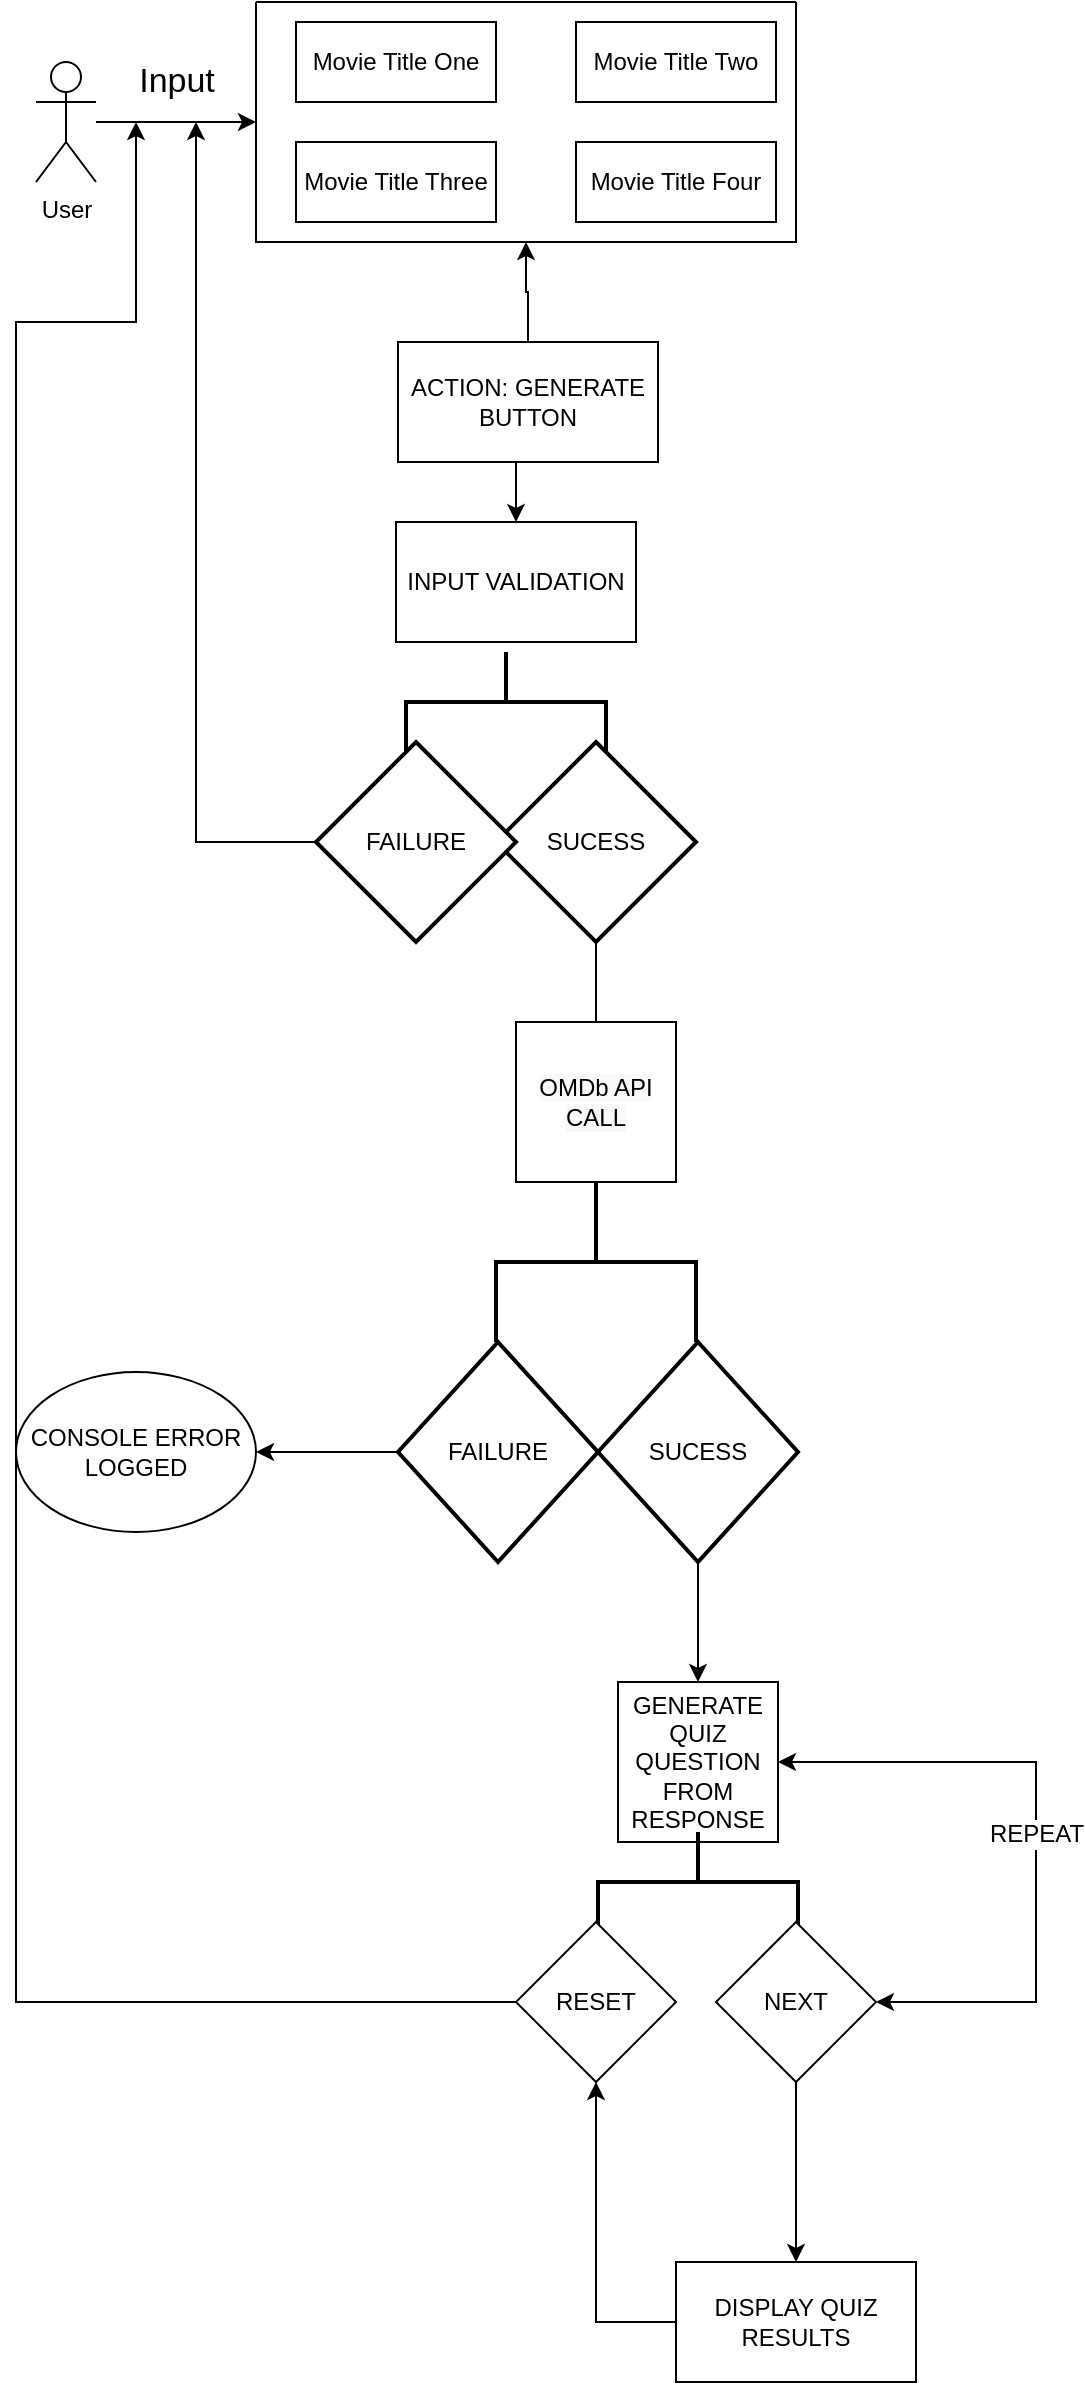 <mxfile version="16.2.6" type="github">
  <diagram id="kgpKYQtTHZ0yAKxKKP6v" name="Page-1">
    <mxGraphModel dx="946" dy="519" grid="1" gridSize="10" guides="1" tooltips="1" connect="1" arrows="1" fold="1" page="1" pageScale="1" pageWidth="850" pageHeight="1400" math="0" shadow="0">
      <root>
        <mxCell id="0" />
        <mxCell id="1" parent="0" />
        <mxCell id="gvETrFZi3rhWp5jrXpTd-1" value="User" style="shape=umlActor;verticalLabelPosition=bottom;verticalAlign=top;html=1;outlineConnect=0;" vertex="1" parent="1">
          <mxGeometry x="30" y="40" width="30" height="60" as="geometry" />
        </mxCell>
        <mxCell id="gvETrFZi3rhWp5jrXpTd-2" value="Movie Title One" style="rounded=0;whiteSpace=wrap;html=1;" vertex="1" parent="1">
          <mxGeometry x="160" y="20" width="100" height="40" as="geometry" />
        </mxCell>
        <mxCell id="gvETrFZi3rhWp5jrXpTd-3" value="Movie Title Two" style="rounded=0;whiteSpace=wrap;html=1;" vertex="1" parent="1">
          <mxGeometry x="300" y="20" width="100" height="40" as="geometry" />
        </mxCell>
        <mxCell id="gvETrFZi3rhWp5jrXpTd-4" value="Movie Title Three" style="rounded=0;whiteSpace=wrap;html=1;" vertex="1" parent="1">
          <mxGeometry x="160" y="80" width="100" height="40" as="geometry" />
        </mxCell>
        <mxCell id="gvETrFZi3rhWp5jrXpTd-5" value="Movie Title Four" style="rounded=0;whiteSpace=wrap;html=1;" vertex="1" parent="1">
          <mxGeometry x="300" y="80" width="100" height="40" as="geometry" />
        </mxCell>
        <mxCell id="gvETrFZi3rhWp5jrXpTd-8" value="" style="endArrow=classic;html=1;rounded=0;entryX=0;entryY=0.5;entryDx=0;entryDy=0;" edge="1" parent="1" source="gvETrFZi3rhWp5jrXpTd-1" target="gvETrFZi3rhWp5jrXpTd-12">
          <mxGeometry width="50" height="50" relative="1" as="geometry">
            <mxPoint x="400" y="290" as="sourcePoint" />
            <mxPoint x="450" y="240" as="targetPoint" />
            <Array as="points" />
          </mxGeometry>
        </mxCell>
        <mxCell id="gvETrFZi3rhWp5jrXpTd-13" value="Input" style="edgeLabel;html=1;align=center;verticalAlign=middle;resizable=0;points=[];fontSize=17;" vertex="1" connectable="0" parent="gvETrFZi3rhWp5jrXpTd-8">
          <mxGeometry x="0.18" y="-2" relative="1" as="geometry">
            <mxPoint x="-7" y="-22" as="offset" />
          </mxGeometry>
        </mxCell>
        <mxCell id="gvETrFZi3rhWp5jrXpTd-12" value="" style="swimlane;startSize=0;" vertex="1" parent="1">
          <mxGeometry x="140" y="10" width="270" height="120" as="geometry">
            <mxRectangle x="140" y="10" width="50" height="40" as="alternateBounds" />
          </mxGeometry>
        </mxCell>
        <mxCell id="gvETrFZi3rhWp5jrXpTd-28" style="edgeStyle=orthogonalEdgeStyle;rounded=0;orthogonalLoop=1;jettySize=auto;html=1;entryX=0.5;entryY=1;entryDx=0;entryDy=0;" edge="1" parent="1" source="gvETrFZi3rhWp5jrXpTd-16" target="gvETrFZi3rhWp5jrXpTd-12">
          <mxGeometry relative="1" as="geometry" />
        </mxCell>
        <mxCell id="gvETrFZi3rhWp5jrXpTd-41" style="edgeStyle=orthogonalEdgeStyle;rounded=0;orthogonalLoop=1;jettySize=auto;html=1;exitX=0.5;exitY=1;exitDx=0;exitDy=0;entryX=0.5;entryY=0;entryDx=0;entryDy=0;" edge="1" parent="1" source="gvETrFZi3rhWp5jrXpTd-16" target="gvETrFZi3rhWp5jrXpTd-19">
          <mxGeometry relative="1" as="geometry" />
        </mxCell>
        <mxCell id="gvETrFZi3rhWp5jrXpTd-16" value="ACTION: GENERATE BUTTON" style="whiteSpace=wrap;html=1;" vertex="1" parent="1">
          <mxGeometry x="211" y="180" width="130" height="60" as="geometry" />
        </mxCell>
        <mxCell id="gvETrFZi3rhWp5jrXpTd-19" value="INPUT VALIDATION" style="whiteSpace=wrap;html=1;" vertex="1" parent="1">
          <mxGeometry x="210" y="270" width="120" height="60" as="geometry" />
        </mxCell>
        <mxCell id="gvETrFZi3rhWp5jrXpTd-21" value="" style="strokeWidth=2;html=1;shape=mxgraph.flowchart.annotation_2;align=left;labelPosition=right;pointerEvents=1;rotation=90;" vertex="1" parent="1">
          <mxGeometry x="240" y="310" width="50" height="100" as="geometry" />
        </mxCell>
        <mxCell id="gvETrFZi3rhWp5jrXpTd-46" value="" style="edgeStyle=orthogonalEdgeStyle;rounded=0;orthogonalLoop=1;jettySize=auto;html=1;fontSize=12;" edge="1" parent="1" source="gvETrFZi3rhWp5jrXpTd-22">
          <mxGeometry relative="1" as="geometry">
            <mxPoint x="310" y="530" as="targetPoint" />
          </mxGeometry>
        </mxCell>
        <mxCell id="gvETrFZi3rhWp5jrXpTd-22" value="SUCESS" style="strokeWidth=2;html=1;shape=mxgraph.flowchart.decision;whiteSpace=wrap;" vertex="1" parent="1">
          <mxGeometry x="260" y="380" width="100" height="100" as="geometry" />
        </mxCell>
        <mxCell id="gvETrFZi3rhWp5jrXpTd-26" style="edgeStyle=orthogonalEdgeStyle;rounded=0;orthogonalLoop=1;jettySize=auto;html=1;" edge="1" parent="1" source="gvETrFZi3rhWp5jrXpTd-23">
          <mxGeometry relative="1" as="geometry">
            <mxPoint x="110" y="70" as="targetPoint" />
            <Array as="points">
              <mxPoint x="110" y="430" />
            </Array>
          </mxGeometry>
        </mxCell>
        <mxCell id="gvETrFZi3rhWp5jrXpTd-23" value="FAILURE" style="strokeWidth=2;html=1;shape=mxgraph.flowchart.decision;whiteSpace=wrap;" vertex="1" parent="1">
          <mxGeometry x="170" y="380" width="100" height="100" as="geometry" />
        </mxCell>
        <mxCell id="gvETrFZi3rhWp5jrXpTd-44" value="CONSOLE ERROR LOGGED" style="ellipse;whiteSpace=wrap;html=1;labelBackgroundColor=none;fontSize=12;" vertex="1" parent="1">
          <mxGeometry x="20" y="695" width="120" height="80" as="geometry" />
        </mxCell>
        <mxCell id="gvETrFZi3rhWp5jrXpTd-45" value="" style="edgeStyle=orthogonalEdgeStyle;rounded=0;orthogonalLoop=1;jettySize=auto;html=1;fontSize=12;" edge="1" parent="1" source="gvETrFZi3rhWp5jrXpTd-38" target="gvETrFZi3rhWp5jrXpTd-44">
          <mxGeometry relative="1" as="geometry" />
        </mxCell>
        <mxCell id="gvETrFZi3rhWp5jrXpTd-48" value="&lt;meta charset=&quot;utf-8&quot;&gt;&lt;span style=&quot;color: rgb(0, 0, 0); font-family: helvetica; font-size: 12px; font-style: normal; font-weight: 400; letter-spacing: normal; text-align: center; text-indent: 0px; text-transform: none; word-spacing: 0px; background-color: rgb(248, 249, 250); display: inline; float: none;&quot;&gt;OMDb API CALL&lt;/span&gt;" style="whiteSpace=wrap;html=1;aspect=fixed;labelBackgroundColor=none;fontSize=12;" vertex="1" parent="1">
          <mxGeometry x="270" y="520" width="80" height="80" as="geometry" />
        </mxCell>
        <mxCell id="gvETrFZi3rhWp5jrXpTd-37" value="" style="strokeWidth=2;html=1;shape=mxgraph.flowchart.annotation_2;align=left;labelPosition=right;pointerEvents=1;labelBackgroundColor=none;rotation=90;" vertex="1" parent="1">
          <mxGeometry x="270" y="590" width="80" height="100" as="geometry" />
        </mxCell>
        <mxCell id="gvETrFZi3rhWp5jrXpTd-38" value="FAILURE" style="strokeWidth=2;html=1;shape=mxgraph.flowchart.decision;whiteSpace=wrap;" vertex="1" parent="1">
          <mxGeometry x="211" y="680" width="100" height="110" as="geometry" />
        </mxCell>
        <mxCell id="gvETrFZi3rhWp5jrXpTd-51" value="" style="edgeStyle=orthogonalEdgeStyle;rounded=0;orthogonalLoop=1;jettySize=auto;html=1;fontSize=12;" edge="1" parent="1" source="gvETrFZi3rhWp5jrXpTd-39" target="gvETrFZi3rhWp5jrXpTd-50">
          <mxGeometry relative="1" as="geometry" />
        </mxCell>
        <mxCell id="gvETrFZi3rhWp5jrXpTd-39" value="SUCESS" style="strokeWidth=2;html=1;shape=mxgraph.flowchart.decision;whiteSpace=wrap;" vertex="1" parent="1">
          <mxGeometry x="311" y="680" width="100" height="110" as="geometry" />
        </mxCell>
        <mxCell id="gvETrFZi3rhWp5jrXpTd-50" value="GENERATE QUIZ QUESTION FROM RESPONSE" style="whiteSpace=wrap;html=1;aspect=fixed;labelBackgroundColor=none;fontSize=12;" vertex="1" parent="1">
          <mxGeometry x="321" y="850" width="80" height="80" as="geometry" />
        </mxCell>
        <mxCell id="gvETrFZi3rhWp5jrXpTd-52" value="" style="strokeWidth=2;html=1;shape=mxgraph.flowchart.annotation_2;align=left;labelPosition=right;pointerEvents=1;labelBackgroundColor=none;fontSize=12;rotation=90;" vertex="1" parent="1">
          <mxGeometry x="336" y="900" width="50" height="100" as="geometry" />
        </mxCell>
        <mxCell id="gvETrFZi3rhWp5jrXpTd-60" style="edgeStyle=orthogonalEdgeStyle;rounded=0;orthogonalLoop=1;jettySize=auto;html=1;exitX=0.5;exitY=1;exitDx=0;exitDy=0;fontSize=12;entryX=0.5;entryY=0;entryDx=0;entryDy=0;" edge="1" parent="1" source="gvETrFZi3rhWp5jrXpTd-53" target="gvETrFZi3rhWp5jrXpTd-61">
          <mxGeometry relative="1" as="geometry">
            <mxPoint x="410" y="1110" as="targetPoint" />
          </mxGeometry>
        </mxCell>
        <mxCell id="gvETrFZi3rhWp5jrXpTd-53" value="NEXT" style="rhombus;whiteSpace=wrap;html=1;labelBackgroundColor=none;fontSize=12;" vertex="1" parent="1">
          <mxGeometry x="370" y="970" width="80" height="80" as="geometry" />
        </mxCell>
        <mxCell id="gvETrFZi3rhWp5jrXpTd-55" style="edgeStyle=orthogonalEdgeStyle;rounded=0;orthogonalLoop=1;jettySize=auto;html=1;fontSize=12;" edge="1" parent="1" source="gvETrFZi3rhWp5jrXpTd-54">
          <mxGeometry relative="1" as="geometry">
            <mxPoint x="80" y="70" as="targetPoint" />
            <Array as="points">
              <mxPoint x="20" y="1010" />
              <mxPoint x="20" y="170" />
              <mxPoint x="80" y="170" />
            </Array>
          </mxGeometry>
        </mxCell>
        <mxCell id="gvETrFZi3rhWp5jrXpTd-54" value="RESET" style="rhombus;whiteSpace=wrap;html=1;labelBackgroundColor=none;fontSize=12;" vertex="1" parent="1">
          <mxGeometry x="270" y="970" width="80" height="80" as="geometry" />
        </mxCell>
        <mxCell id="gvETrFZi3rhWp5jrXpTd-58" value="REPEAT" style="endArrow=classic;startArrow=classic;html=1;rounded=0;fontSize=12;exitX=1;exitY=0.5;exitDx=0;exitDy=0;entryX=1;entryY=0.5;entryDx=0;entryDy=0;" edge="1" parent="1" source="gvETrFZi3rhWp5jrXpTd-53" target="gvETrFZi3rhWp5jrXpTd-50">
          <mxGeometry width="50" height="50" relative="1" as="geometry">
            <mxPoint x="470" y="1020" as="sourcePoint" />
            <mxPoint x="520" y="970" as="targetPoint" />
            <Array as="points">
              <mxPoint x="530" y="1010" />
              <mxPoint x="530" y="890" />
            </Array>
          </mxGeometry>
        </mxCell>
        <mxCell id="gvETrFZi3rhWp5jrXpTd-64" value="" style="edgeStyle=orthogonalEdgeStyle;rounded=0;orthogonalLoop=1;jettySize=auto;html=1;fontSize=12;" edge="1" parent="1" source="gvETrFZi3rhWp5jrXpTd-61" target="gvETrFZi3rhWp5jrXpTd-54">
          <mxGeometry relative="1" as="geometry">
            <Array as="points">
              <mxPoint x="310" y="1170" />
            </Array>
          </mxGeometry>
        </mxCell>
        <mxCell id="gvETrFZi3rhWp5jrXpTd-61" value="DISPLAY QUIZ RESULTS" style="whiteSpace=wrap;html=1;labelBackgroundColor=none;" vertex="1" parent="1">
          <mxGeometry x="350" y="1140" width="120" height="60" as="geometry" />
        </mxCell>
      </root>
    </mxGraphModel>
  </diagram>
</mxfile>
